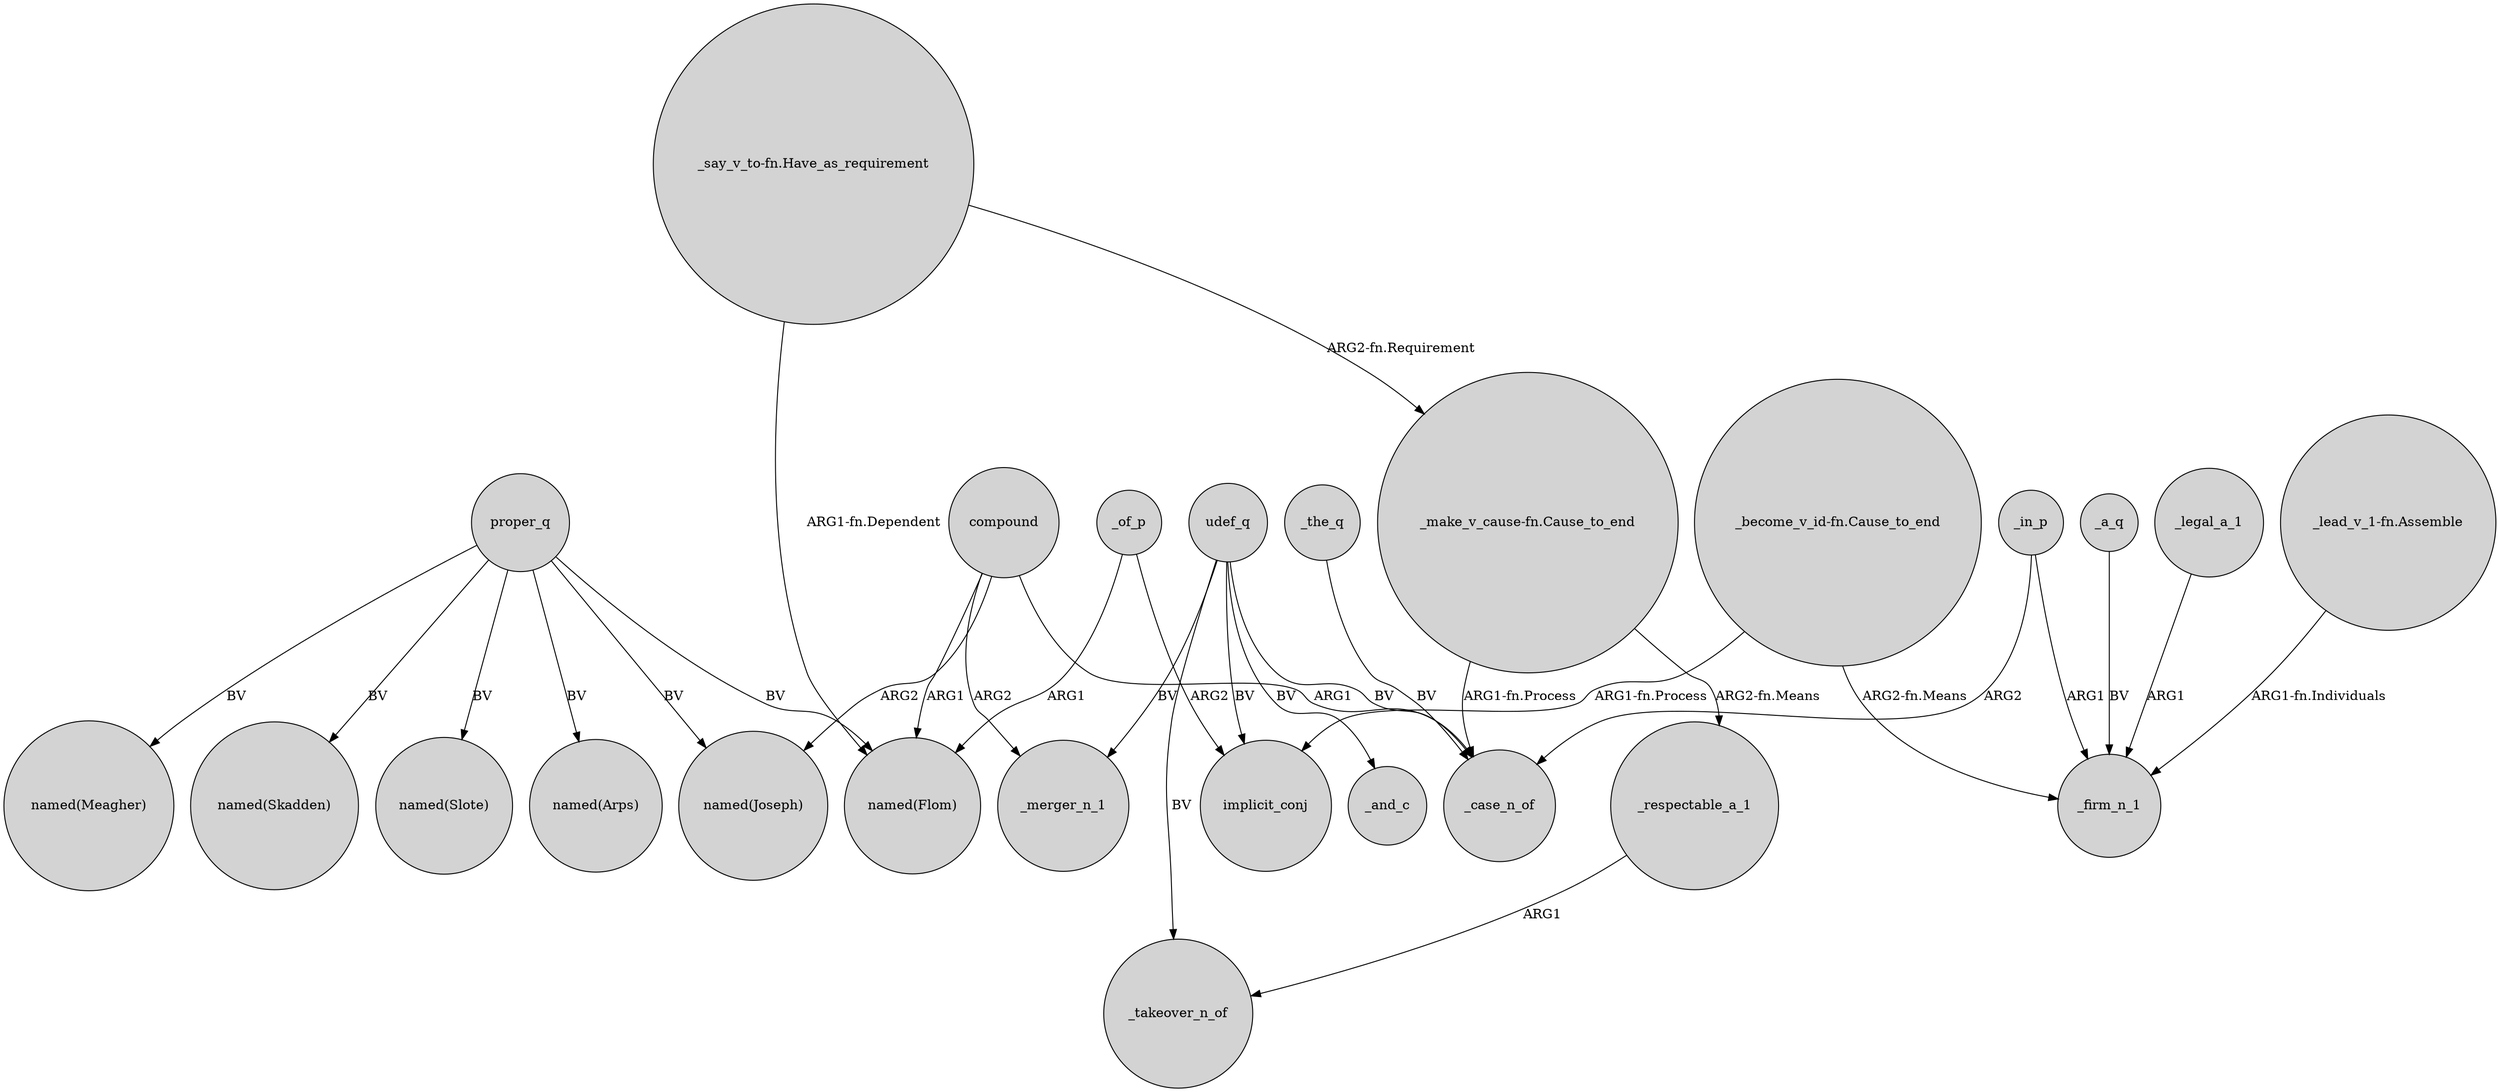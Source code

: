 digraph {
	node [shape=circle style=filled]
	compound -> "named(Joseph)" [label=ARG2]
	proper_q -> "named(Slote)" [label=BV]
	proper_q -> "named(Arps)" [label=BV]
	_in_p -> _firm_n_1 [label=ARG1]
	"_make_v_cause-fn.Cause_to_end" -> _case_n_of [label="ARG1-fn.Process"]
	proper_q -> "named(Flom)" [label=BV]
	proper_q -> "named(Meagher)" [label=BV]
	_of_p -> implicit_conj [label=ARG2]
	udef_q -> _case_n_of [label=BV]
	"_lead_v_1-fn.Assemble" -> _firm_n_1 [label="ARG1-fn.Individuals"]
	proper_q -> "named(Skadden)" [label=BV]
	compound -> _merger_n_1 [label=ARG2]
	compound -> "named(Flom)" [label=ARG1]
	proper_q -> "named(Joseph)" [label=BV]
	udef_q -> _and_c [label=BV]
	compound -> _case_n_of [label=ARG1]
	"_say_v_to-fn.Have_as_requirement" -> "_make_v_cause-fn.Cause_to_end" [label="ARG2-fn.Requirement"]
	udef_q -> _takeover_n_of [label=BV]
	_respectable_a_1 -> _takeover_n_of [label=ARG1]
	"_become_v_id-fn.Cause_to_end" -> implicit_conj [label="ARG1-fn.Process"]
	"_make_v_cause-fn.Cause_to_end" -> _respectable_a_1 [label="ARG2-fn.Means"]
	"_say_v_to-fn.Have_as_requirement" -> "named(Flom)" [label="ARG1-fn.Dependent"]
	_a_q -> _firm_n_1 [label=BV]
	_in_p -> _case_n_of [label=ARG2]
	_legal_a_1 -> _firm_n_1 [label=ARG1]
	_of_p -> "named(Flom)" [label=ARG1]
	udef_q -> _merger_n_1 [label=BV]
	_the_q -> _case_n_of [label=BV]
	udef_q -> implicit_conj [label=BV]
	"_become_v_id-fn.Cause_to_end" -> _firm_n_1 [label="ARG2-fn.Means"]
}
